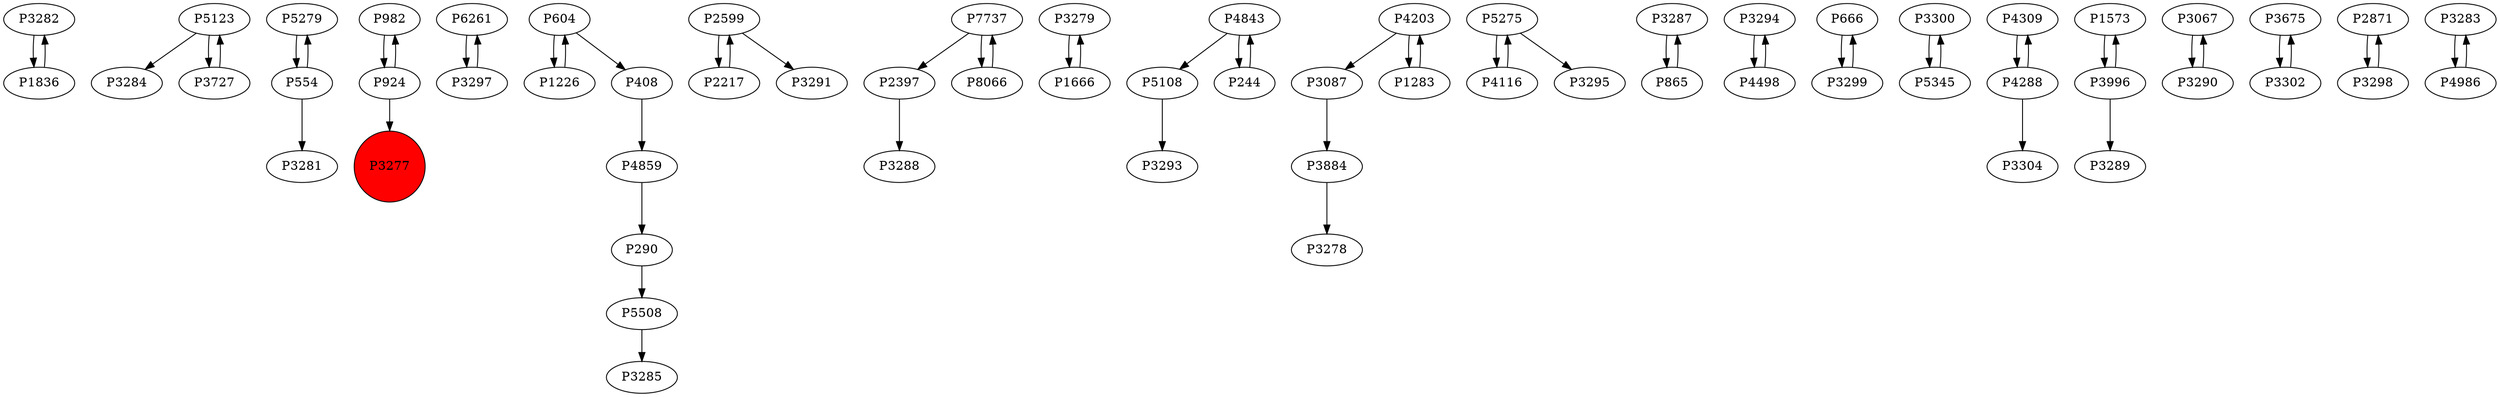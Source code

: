 digraph {
	P3282 -> P1836
	P5123 -> P3284
	P5279 -> P554
	P982 -> P924
	P6261 -> P3297
	P604 -> P1226
	P2599 -> P2217
	P2397 -> P3288
	P5123 -> P3727
	P5508 -> P3285
	P3279 -> P1666
	P5108 -> P3293
	P290 -> P5508
	P3087 -> P3884
	P5275 -> P4116
	P3287 -> P865
	P3294 -> P4498
	P4203 -> P1283
	P1226 -> P604
	P4116 -> P5275
	P5275 -> P3295
	P924 -> P3277
	P604 -> P408
	P3884 -> P3278
	P666 -> P3299
	P4498 -> P3294
	P3297 -> P6261
	P4859 -> P290
	P3300 -> P5345
	P7737 -> P2397
	P1666 -> P3279
	P554 -> P3281
	P4309 -> P4288
	P1573 -> P3996
	P1283 -> P4203
	P3067 -> P3290
	P3675 -> P3302
	P2871 -> P3298
	P3996 -> P1573
	P554 -> P5279
	P4288 -> P3304
	P408 -> P4859
	P5345 -> P3300
	P4843 -> P5108
	P7737 -> P8066
	P865 -> P3287
	P3299 -> P666
	P3302 -> P3675
	P2217 -> P2599
	P3298 -> P2871
	P3290 -> P3067
	P4843 -> P244
	P3283 -> P4986
	P8066 -> P7737
	P3727 -> P5123
	P4986 -> P3283
	P3996 -> P3289
	P924 -> P982
	P1836 -> P3282
	P2599 -> P3291
	P4288 -> P4309
	P4203 -> P3087
	P244 -> P4843
	P3277 [shape=circle]
	P3277 [style=filled]
	P3277 [fillcolor=red]
}